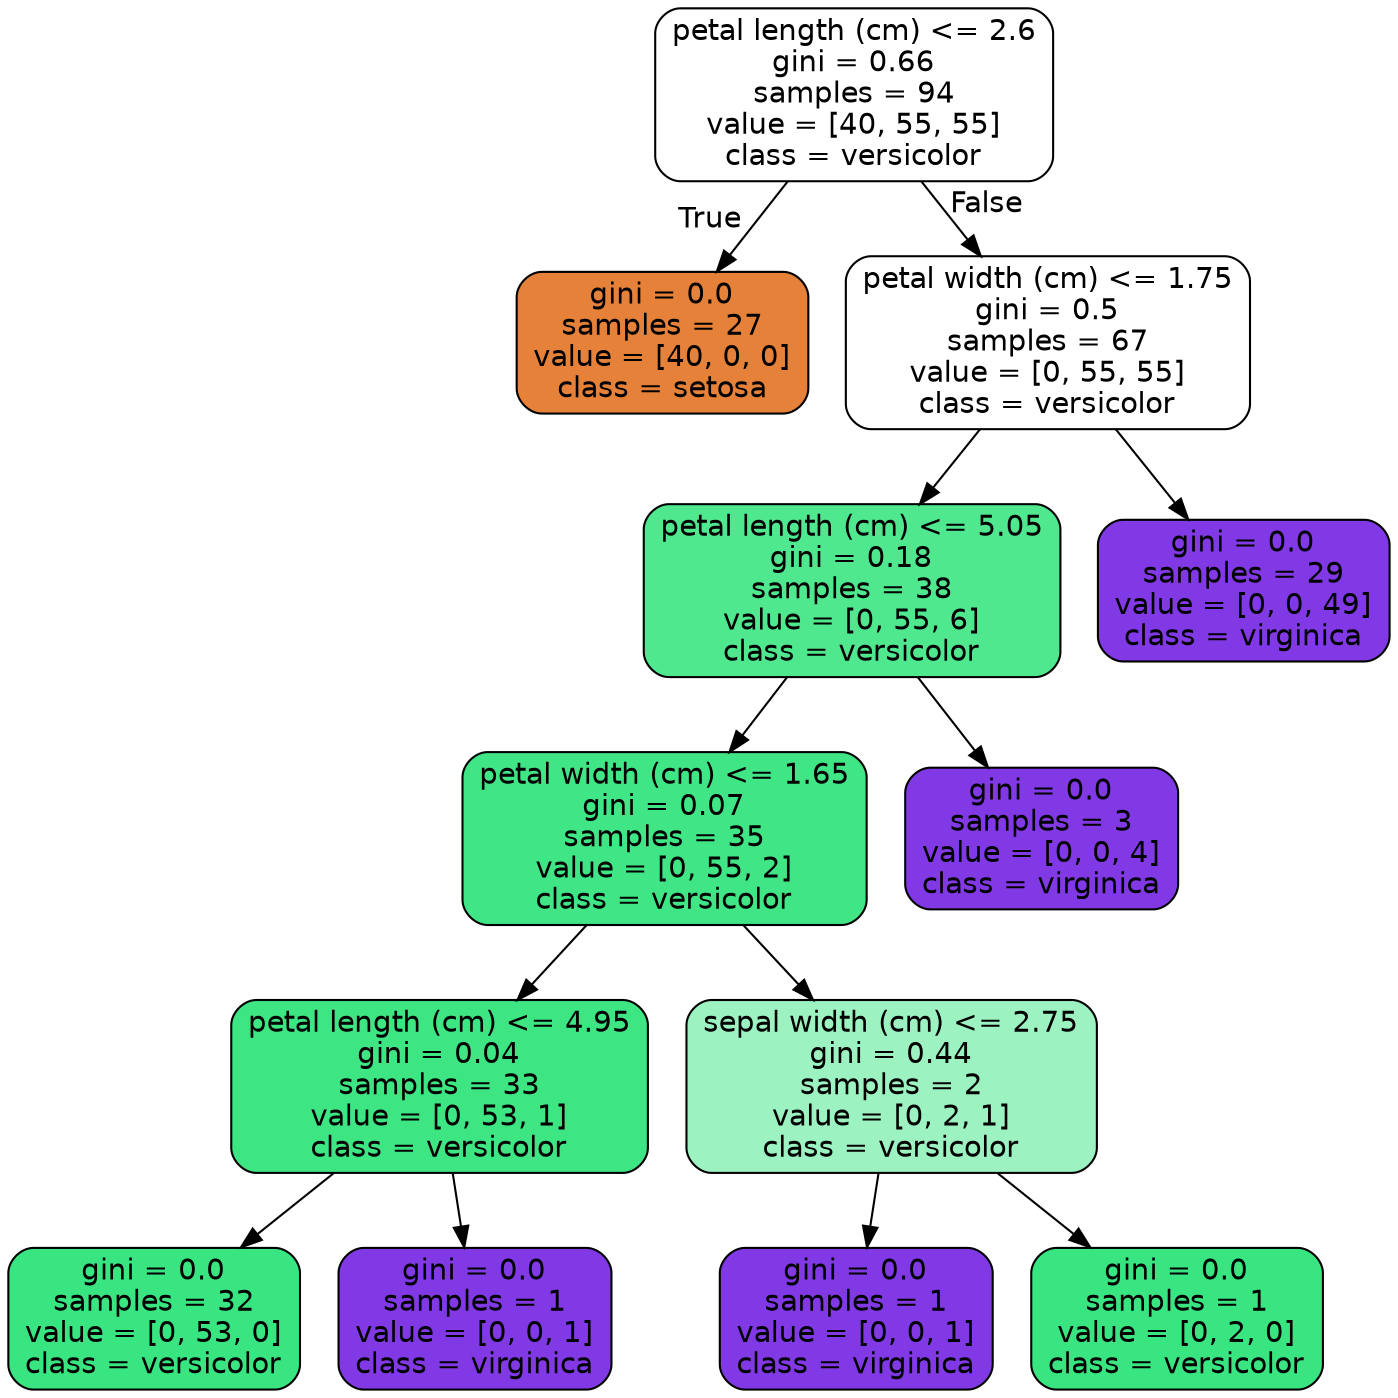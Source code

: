 digraph Tree {
node [shape=box, style="filled, rounded", color="black", fontname="helvetica"] ;
edge [fontname="helvetica"] ;
0 [label="petal length (cm) <= 2.6\ngini = 0.66\nsamples = 94\nvalue = [40, 55, 55]\nclass = versicolor", fillcolor="#ffffff"] ;
1 [label="gini = 0.0\nsamples = 27\nvalue = [40, 0, 0]\nclass = setosa", fillcolor="#e58139"] ;
0 -> 1 [labeldistance=2.5, labelangle=45, headlabel="True"] ;
2 [label="petal width (cm) <= 1.75\ngini = 0.5\nsamples = 67\nvalue = [0, 55, 55]\nclass = versicolor", fillcolor="#ffffff"] ;
0 -> 2 [labeldistance=2.5, labelangle=-45, headlabel="False"] ;
3 [label="petal length (cm) <= 5.05\ngini = 0.18\nsamples = 38\nvalue = [0, 55, 6]\nclass = versicolor", fillcolor="#4fe88f"] ;
2 -> 3 ;
4 [label="petal width (cm) <= 1.65\ngini = 0.07\nsamples = 35\nvalue = [0, 55, 2]\nclass = versicolor", fillcolor="#40e686"] ;
3 -> 4 ;
5 [label="petal length (cm) <= 4.95\ngini = 0.04\nsamples = 33\nvalue = [0, 53, 1]\nclass = versicolor", fillcolor="#3de583"] ;
4 -> 5 ;
6 [label="gini = 0.0\nsamples = 32\nvalue = [0, 53, 0]\nclass = versicolor", fillcolor="#39e581"] ;
5 -> 6 ;
7 [label="gini = 0.0\nsamples = 1\nvalue = [0, 0, 1]\nclass = virginica", fillcolor="#8139e5"] ;
5 -> 7 ;
8 [label="sepal width (cm) <= 2.75\ngini = 0.44\nsamples = 2\nvalue = [0, 2, 1]\nclass = versicolor", fillcolor="#9cf2c0"] ;
4 -> 8 ;
9 [label="gini = 0.0\nsamples = 1\nvalue = [0, 0, 1]\nclass = virginica", fillcolor="#8139e5"] ;
8 -> 9 ;
10 [label="gini = 0.0\nsamples = 1\nvalue = [0, 2, 0]\nclass = versicolor", fillcolor="#39e581"] ;
8 -> 10 ;
11 [label="gini = 0.0\nsamples = 3\nvalue = [0, 0, 4]\nclass = virginica", fillcolor="#8139e5"] ;
3 -> 11 ;
12 [label="gini = 0.0\nsamples = 29\nvalue = [0, 0, 49]\nclass = virginica", fillcolor="#8139e5"] ;
2 -> 12 ;
}